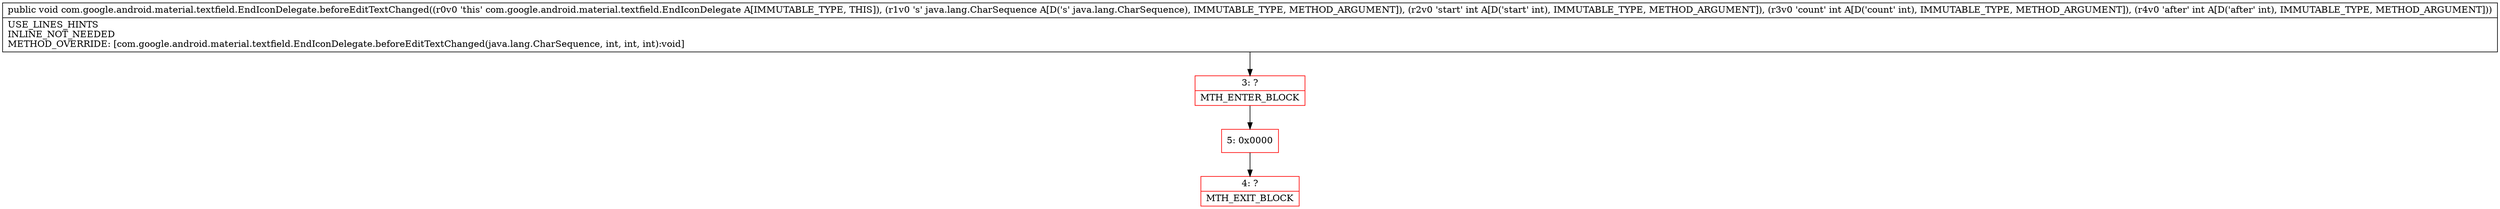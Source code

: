 digraph "CFG forcom.google.android.material.textfield.EndIconDelegate.beforeEditTextChanged(Ljava\/lang\/CharSequence;III)V" {
subgraph cluster_Region_97120656 {
label = "R(0)";
node [shape=record,color=blue];
}
Node_3 [shape=record,color=red,label="{3\:\ ?|MTH_ENTER_BLOCK\l}"];
Node_5 [shape=record,color=red,label="{5\:\ 0x0000}"];
Node_4 [shape=record,color=red,label="{4\:\ ?|MTH_EXIT_BLOCK\l}"];
MethodNode[shape=record,label="{public void com.google.android.material.textfield.EndIconDelegate.beforeEditTextChanged((r0v0 'this' com.google.android.material.textfield.EndIconDelegate A[IMMUTABLE_TYPE, THIS]), (r1v0 's' java.lang.CharSequence A[D('s' java.lang.CharSequence), IMMUTABLE_TYPE, METHOD_ARGUMENT]), (r2v0 'start' int A[D('start' int), IMMUTABLE_TYPE, METHOD_ARGUMENT]), (r3v0 'count' int A[D('count' int), IMMUTABLE_TYPE, METHOD_ARGUMENT]), (r4v0 'after' int A[D('after' int), IMMUTABLE_TYPE, METHOD_ARGUMENT]))  | USE_LINES_HINTS\lINLINE_NOT_NEEDED\lMETHOD_OVERRIDE: [com.google.android.material.textfield.EndIconDelegate.beforeEditTextChanged(java.lang.CharSequence, int, int, int):void]\l}"];
MethodNode -> Node_3;Node_3 -> Node_5;
Node_5 -> Node_4;
}

